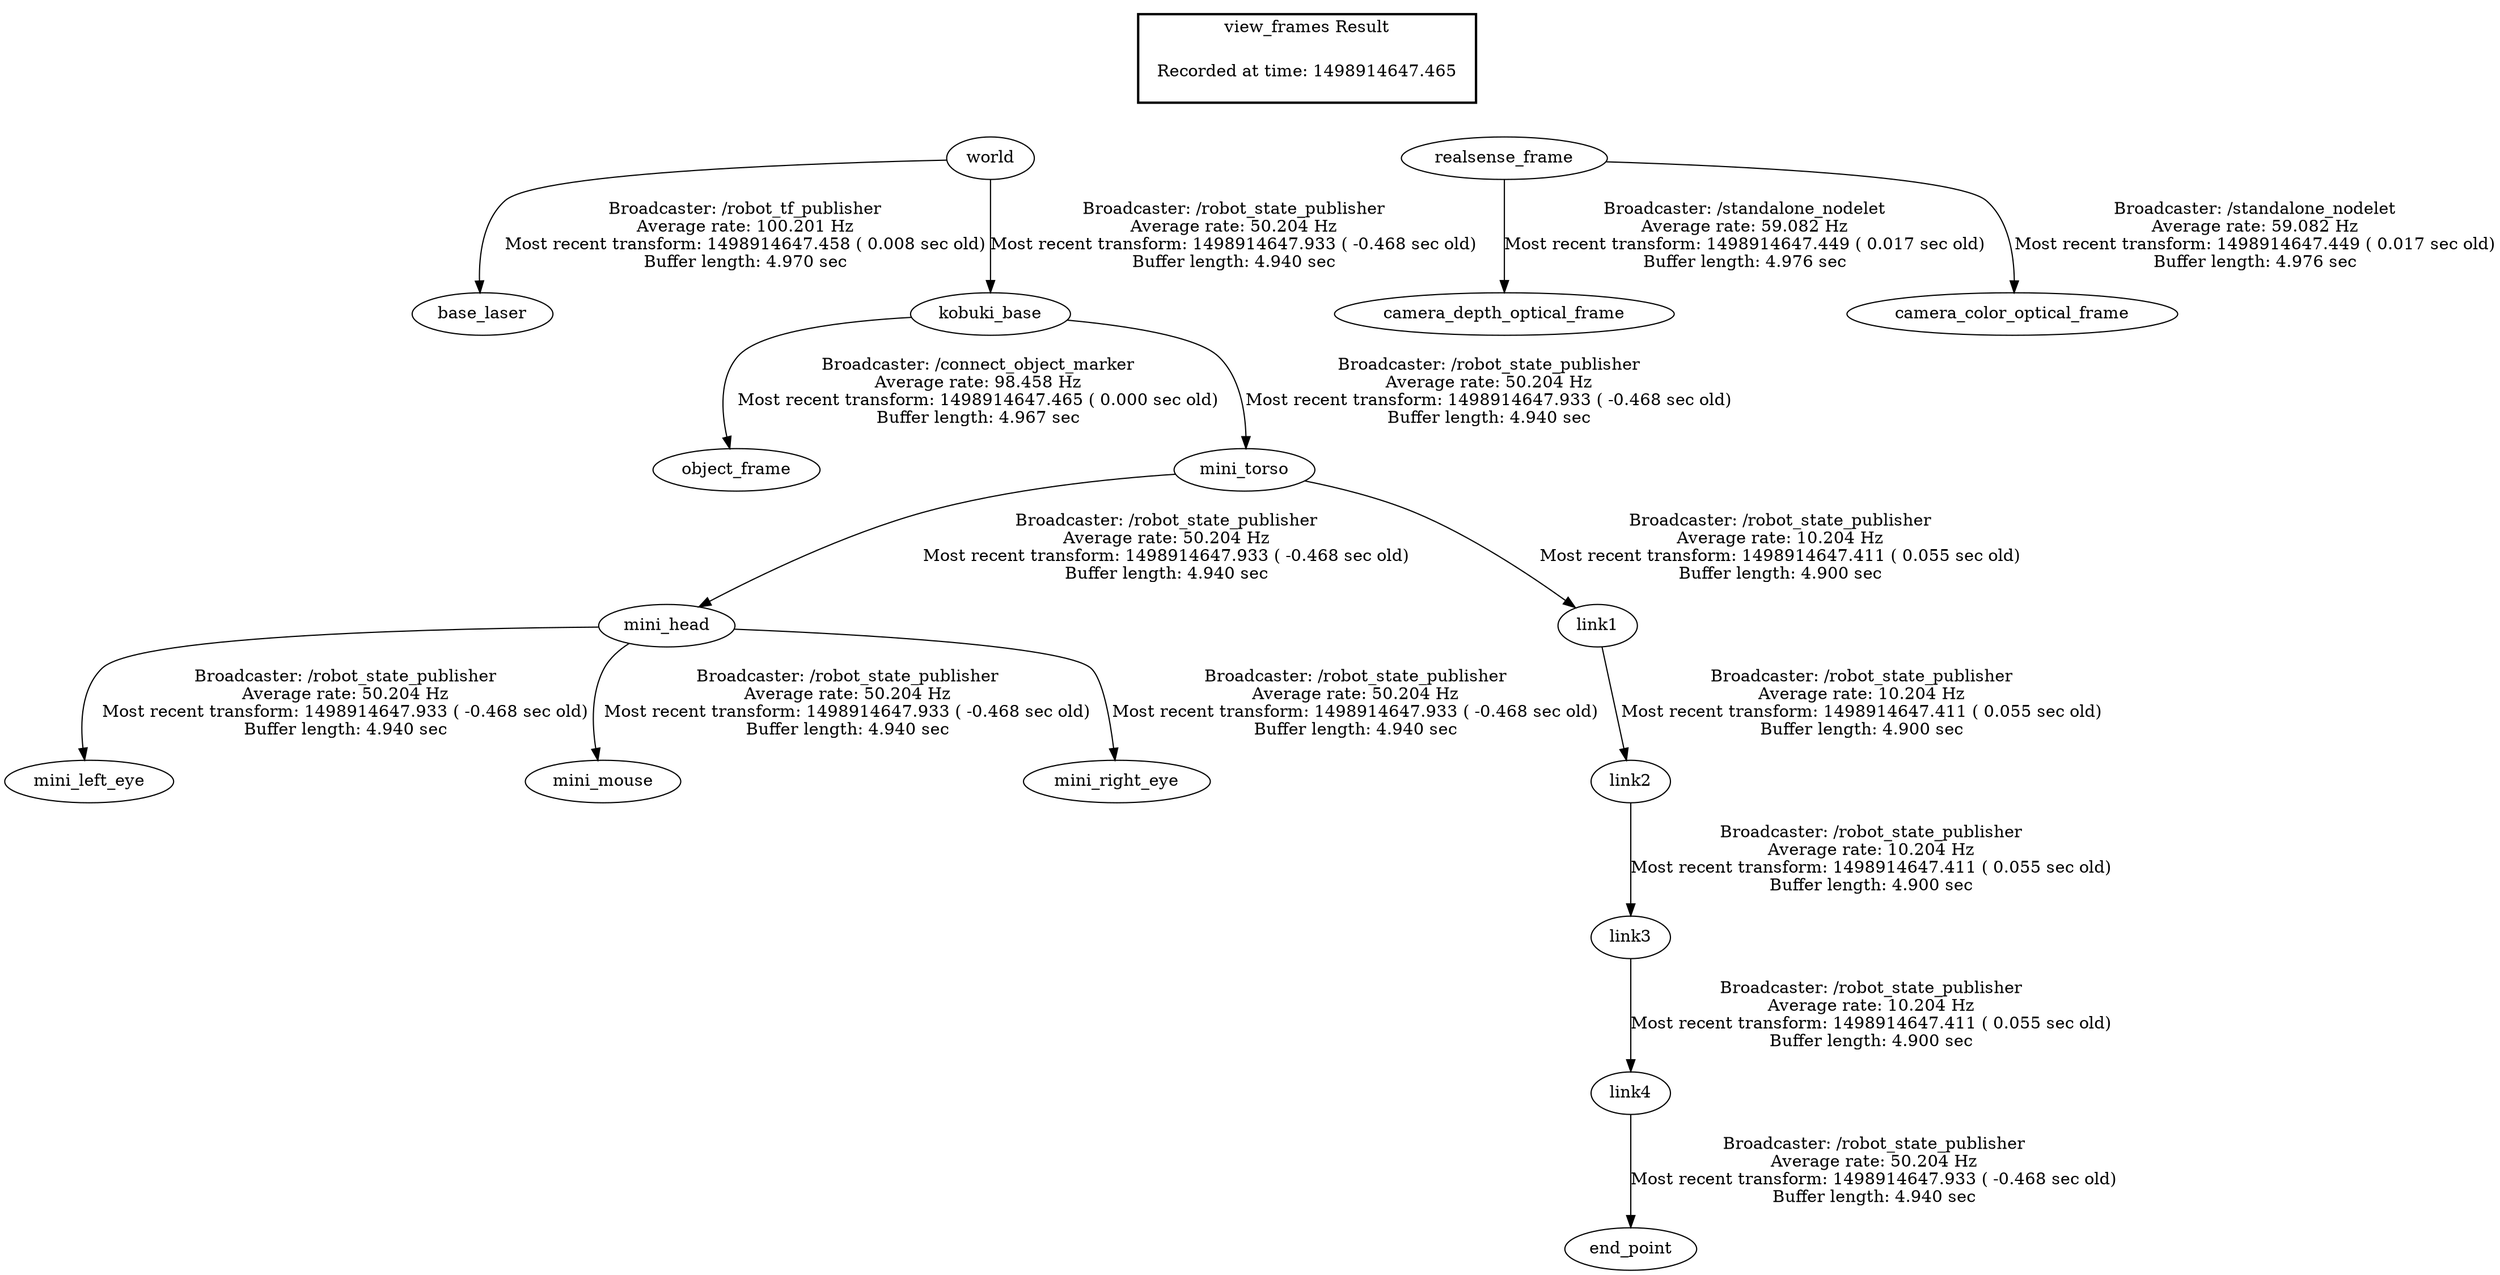 digraph G {
"world" -> "base_laser"[label="Broadcaster: /robot_tf_publisher\nAverage rate: 100.201 Hz\nMost recent transform: 1498914647.458 ( 0.008 sec old)\nBuffer length: 4.970 sec\n"];
"kobuki_base" -> "object_frame"[label="Broadcaster: /connect_object_marker\nAverage rate: 98.458 Hz\nMost recent transform: 1498914647.465 ( 0.000 sec old)\nBuffer length: 4.967 sec\n"];
"world" -> "kobuki_base"[label="Broadcaster: /robot_state_publisher\nAverage rate: 50.204 Hz\nMost recent transform: 1498914647.933 ( -0.468 sec old)\nBuffer length: 4.940 sec\n"];
"realsense_frame" -> "camera_depth_optical_frame"[label="Broadcaster: /standalone_nodelet\nAverage rate: 59.082 Hz\nMost recent transform: 1498914647.449 ( 0.017 sec old)\nBuffer length: 4.976 sec\n"];
"realsense_frame" -> "camera_color_optical_frame"[label="Broadcaster: /standalone_nodelet\nAverage rate: 59.082 Hz\nMost recent transform: 1498914647.449 ( 0.017 sec old)\nBuffer length: 4.976 sec\n"];
"kobuki_base" -> "mini_torso"[label="Broadcaster: /robot_state_publisher\nAverage rate: 50.204 Hz\nMost recent transform: 1498914647.933 ( -0.468 sec old)\nBuffer length: 4.940 sec\n"];
"link4" -> "end_point"[label="Broadcaster: /robot_state_publisher\nAverage rate: 50.204 Hz\nMost recent transform: 1498914647.933 ( -0.468 sec old)\nBuffer length: 4.940 sec\n"];
"link3" -> "link4"[label="Broadcaster: /robot_state_publisher\nAverage rate: 10.204 Hz\nMost recent transform: 1498914647.411 ( 0.055 sec old)\nBuffer length: 4.900 sec\n"];
"mini_head" -> "mini_left_eye"[label="Broadcaster: /robot_state_publisher\nAverage rate: 50.204 Hz\nMost recent transform: 1498914647.933 ( -0.468 sec old)\nBuffer length: 4.940 sec\n"];
"mini_torso" -> "mini_head"[label="Broadcaster: /robot_state_publisher\nAverage rate: 50.204 Hz\nMost recent transform: 1498914647.933 ( -0.468 sec old)\nBuffer length: 4.940 sec\n"];
"mini_head" -> "mini_mouse"[label="Broadcaster: /robot_state_publisher\nAverage rate: 50.204 Hz\nMost recent transform: 1498914647.933 ( -0.468 sec old)\nBuffer length: 4.940 sec\n"];
"mini_head" -> "mini_right_eye"[label="Broadcaster: /robot_state_publisher\nAverage rate: 50.204 Hz\nMost recent transform: 1498914647.933 ( -0.468 sec old)\nBuffer length: 4.940 sec\n"];
"mini_torso" -> "link1"[label="Broadcaster: /robot_state_publisher\nAverage rate: 10.204 Hz\nMost recent transform: 1498914647.411 ( 0.055 sec old)\nBuffer length: 4.900 sec\n"];
"link1" -> "link2"[label="Broadcaster: /robot_state_publisher\nAverage rate: 10.204 Hz\nMost recent transform: 1498914647.411 ( 0.055 sec old)\nBuffer length: 4.900 sec\n"];
"link2" -> "link3"[label="Broadcaster: /robot_state_publisher\nAverage rate: 10.204 Hz\nMost recent transform: 1498914647.411 ( 0.055 sec old)\nBuffer length: 4.900 sec\n"];
edge [style=invis];
 subgraph cluster_legend { style=bold; color=black; label ="view_frames Result";
"Recorded at time: 1498914647.465"[ shape=plaintext ] ;
 }->"world";
edge [style=invis];
 subgraph cluster_legend { style=bold; color=black; label ="view_frames Result";
"Recorded at time: 1498914647.465"[ shape=plaintext ] ;
 }->"realsense_frame";
}
